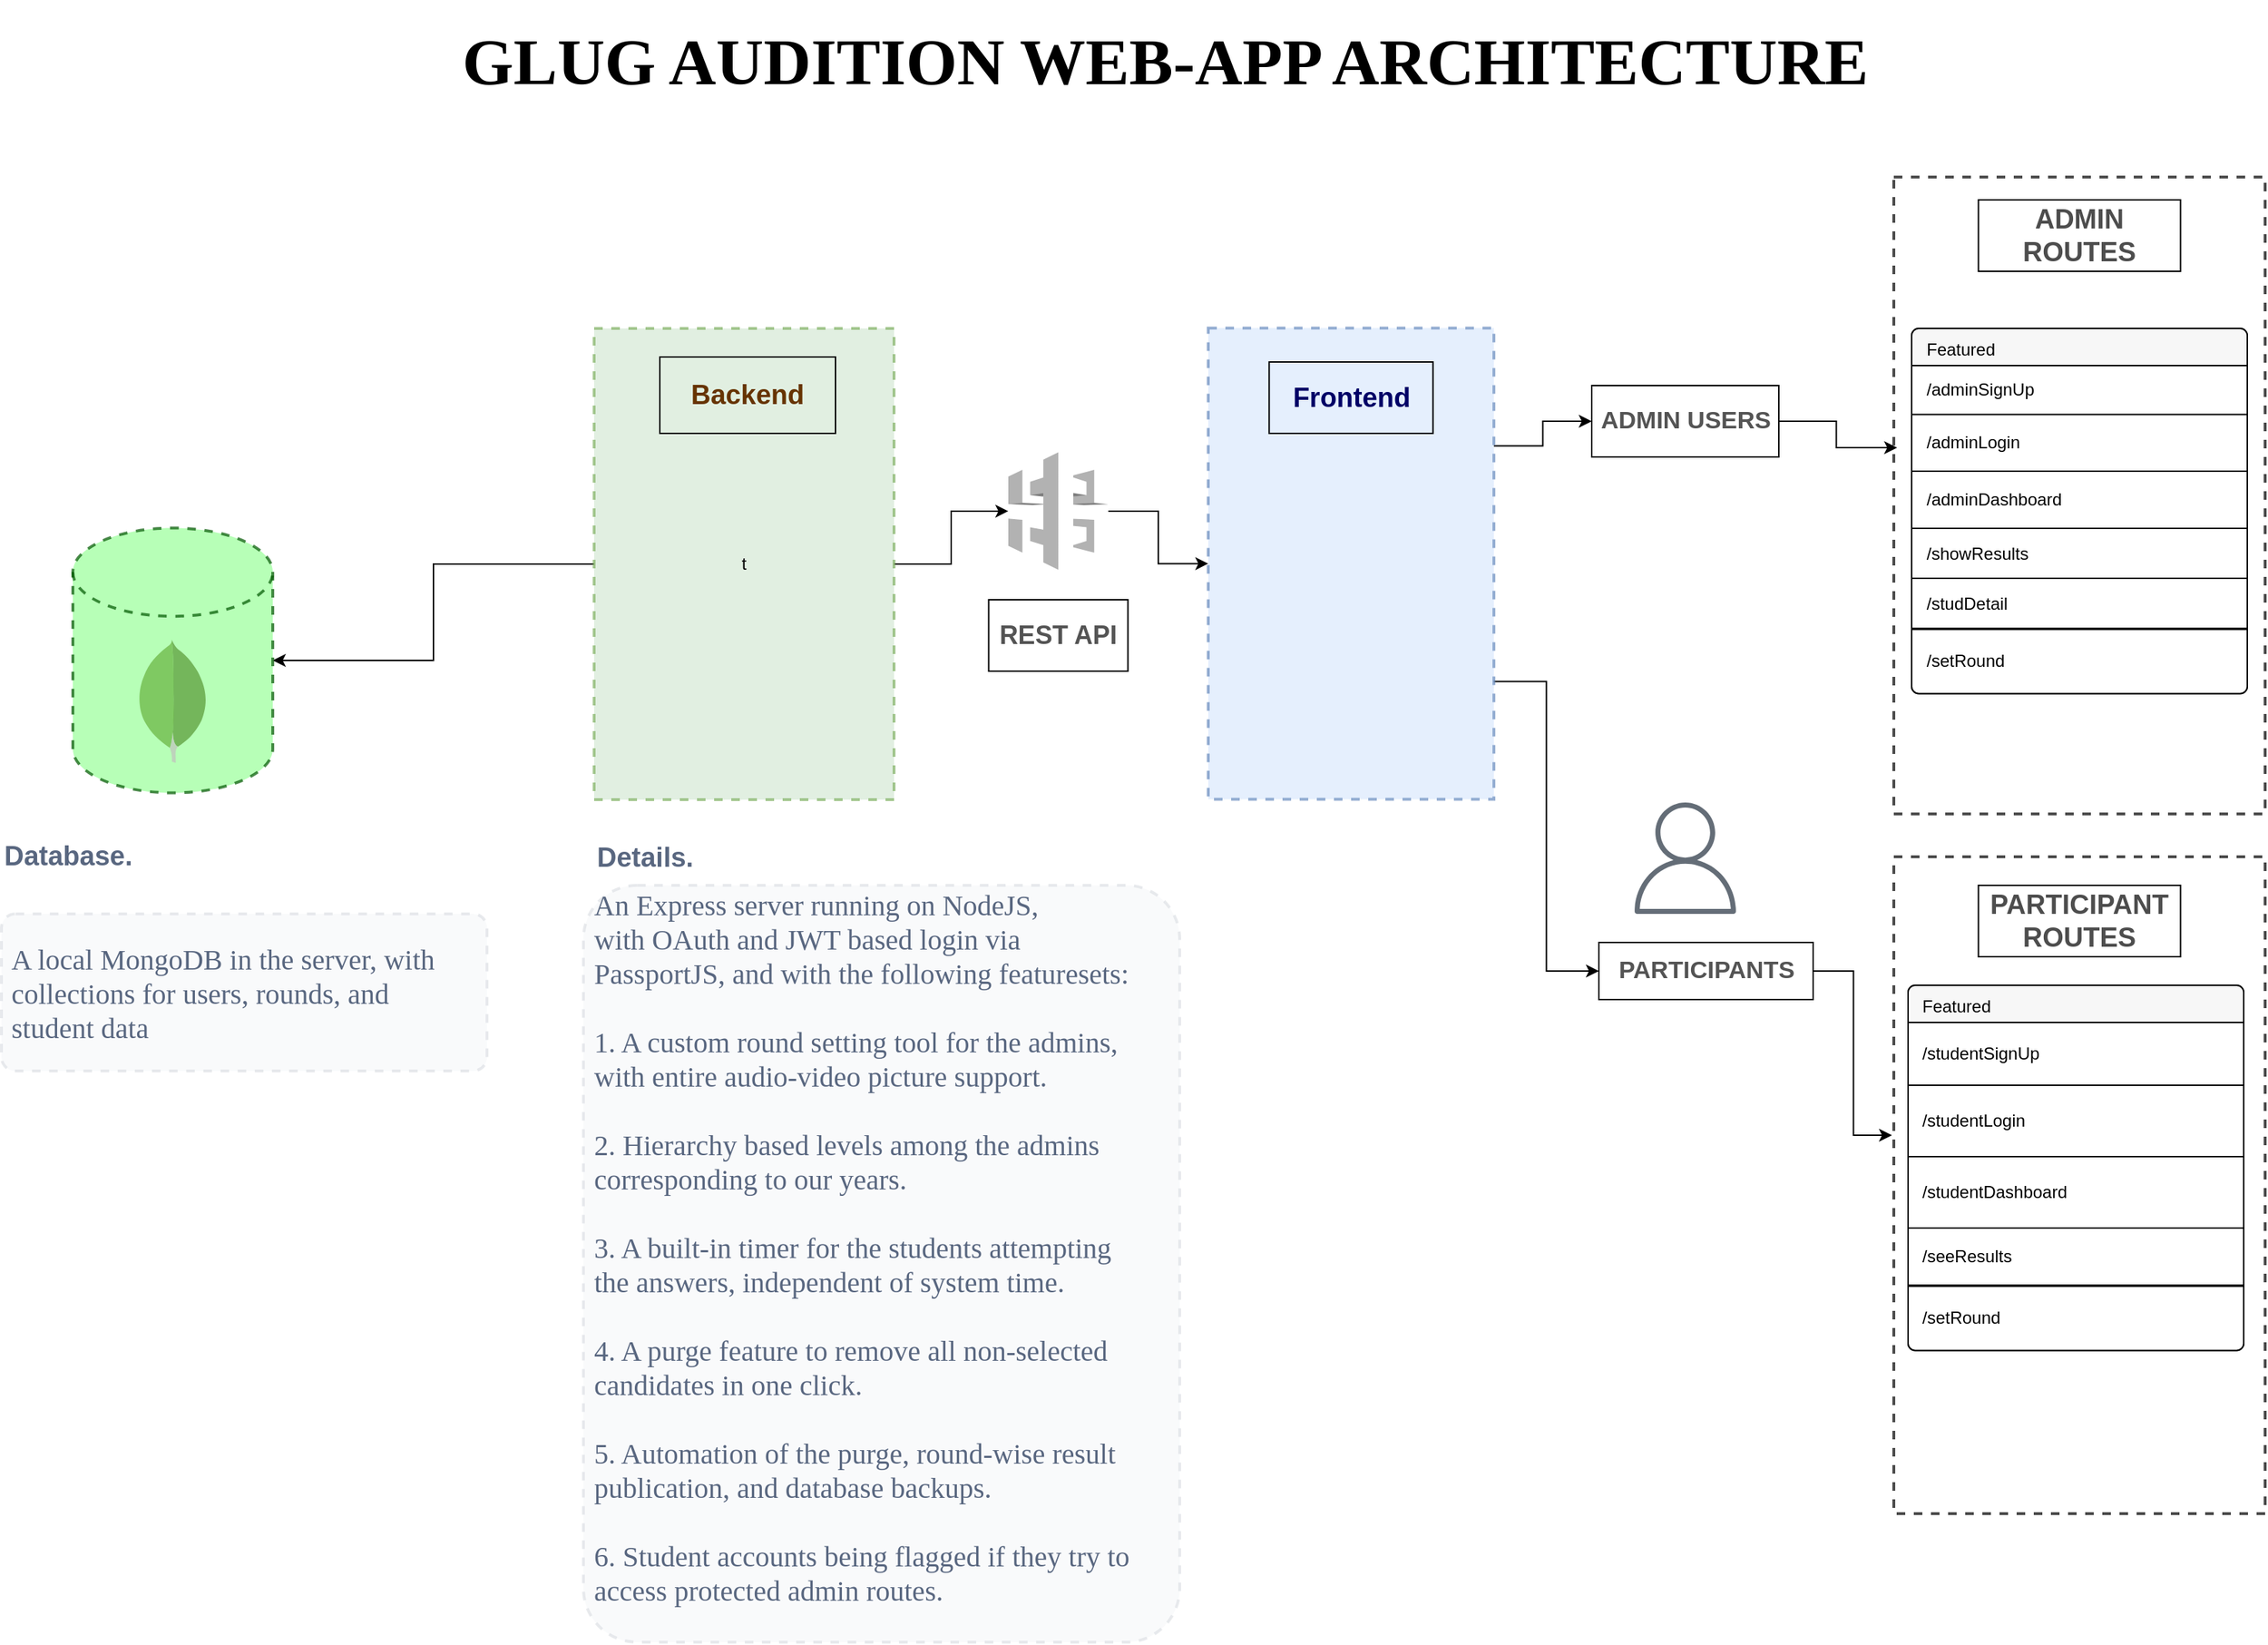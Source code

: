 <mxfile version="13.8.8" type="github">
  <diagram id="C5RBs43oDa-KdzZeNtuy" name="Page-1">
    <mxGraphModel dx="2249" dy="774" grid="1" gridSize="10" guides="1" tooltips="1" connect="1" arrows="1" fold="1" page="1" pageScale="1" pageWidth="827" pageHeight="1169" math="0" shadow="0">
      <root>
        <mxCell id="WIyWlLk6GJQsqaUBKTNV-0" />
        <mxCell id="WIyWlLk6GJQsqaUBKTNV-1" parent="WIyWlLk6GJQsqaUBKTNV-0" />
        <mxCell id="imaO36NbXg34osZCTPrZ-8" style="edgeStyle=orthogonalEdgeStyle;rounded=0;orthogonalLoop=1;jettySize=auto;html=1;exitX=1;exitY=0.5;exitDx=0;exitDy=0;" edge="1" parent="WIyWlLk6GJQsqaUBKTNV-1" source="imaO36NbXg34osZCTPrZ-0" target="imaO36NbXg34osZCTPrZ-9">
          <mxGeometry relative="1" as="geometry">
            <mxPoint x="510" y="340" as="targetPoint" />
          </mxGeometry>
        </mxCell>
        <mxCell id="imaO36NbXg34osZCTPrZ-22" style="edgeStyle=orthogonalEdgeStyle;rounded=0;orthogonalLoop=1;jettySize=auto;html=1;entryX=1;entryY=0.5;entryDx=0;entryDy=0;entryPerimeter=0;" edge="1" parent="WIyWlLk6GJQsqaUBKTNV-1" source="imaO36NbXg34osZCTPrZ-0" target="imaO36NbXg34osZCTPrZ-18">
          <mxGeometry relative="1" as="geometry" />
        </mxCell>
        <mxCell id="imaO36NbXg34osZCTPrZ-0" value="t" style="rounded=0;whiteSpace=wrap;html=1;strokeWidth=2;dashed=1;opacity=70;fillColor=#d5e8d4;strokeColor=#82b366;" vertex="1" parent="WIyWlLk6GJQsqaUBKTNV-1">
          <mxGeometry x="-370" y="280" width="210" height="330" as="geometry" />
        </mxCell>
        <mxCell id="imaO36NbXg34osZCTPrZ-1" value="&lt;h3&gt;&lt;font style=&quot;font-size: 19px&quot; color=&quot;#663300&quot;&gt;Backend&lt;/font&gt;&lt;/h3&gt;" style="text;html=1;align=center;verticalAlign=middle;whiteSpace=wrap;rounded=0;strokeColor=#000000;" vertex="1" parent="WIyWlLk6GJQsqaUBKTNV-1">
          <mxGeometry x="-324" y="300" width="123" height="53.5" as="geometry" />
        </mxCell>
        <mxCell id="imaO36NbXg34osZCTPrZ-44" style="edgeStyle=orthogonalEdgeStyle;rounded=0;orthogonalLoop=1;jettySize=auto;html=1;entryX=0;entryY=0.5;entryDx=0;entryDy=0;strokeColor=#000000;" edge="1" parent="WIyWlLk6GJQsqaUBKTNV-1" source="imaO36NbXg34osZCTPrZ-9" target="imaO36NbXg34osZCTPrZ-38">
          <mxGeometry relative="1" as="geometry" />
        </mxCell>
        <mxCell id="imaO36NbXg34osZCTPrZ-9" value="" style="outlineConnect=0;verticalLabelPosition=bottom;verticalAlign=top;align=center;html=1;shape=mxgraph.aws3.api_gateway;gradientColor=none;strokeColor=#000000;strokeWidth=2;opacity=70;fillColor=none;dashed=1;dashPattern=1 1;" vertex="1" parent="WIyWlLk6GJQsqaUBKTNV-1">
          <mxGeometry x="-80" y="366.75" width="70" height="82.25" as="geometry" />
        </mxCell>
        <mxCell id="imaO36NbXg34osZCTPrZ-18" value="" style="strokeWidth=2;html=1;shape=mxgraph.flowchart.database;whiteSpace=wrap;dashed=1;opacity=70;strokeColor=#005700;fontColor=#ffffff;fillColor=#99FF99;" vertex="1" parent="WIyWlLk6GJQsqaUBKTNV-1">
          <mxGeometry x="-735" y="419.75" width="140" height="185.5" as="geometry" />
        </mxCell>
        <mxCell id="imaO36NbXg34osZCTPrZ-19" value="&lt;font style=&quot;font-size: 19px&quot;&gt;Database.&lt;/font&gt;" style="fillColor=none;strokeColor=none;html=1;fontSize=11;fontStyle=0;align=left;fontColor=#596780;fontStyle=1;fontSize=11;dashed=1;opacity=70;" vertex="1" parent="WIyWlLk6GJQsqaUBKTNV-1">
          <mxGeometry x="-785" y="630" width="240" height="40" as="geometry" />
        </mxCell>
        <mxCell id="imaO36NbXg34osZCTPrZ-20" value="&lt;font style=&quot;font-size: 20px&quot; face=&quot;Verdana&quot;&gt;A local MongoDB in the server, with&lt;br&gt;collections for users, rounds, and &lt;br&gt;student data&lt;/font&gt;" style="rounded=1;arcSize=9;fillColor=#F7F8F9;align=left;spacingLeft=5;strokeColor=#DEE1E6;html=1;strokeWidth=2;fontColor=#596780;fontSize=12;dashed=1;opacity=70;" vertex="1" parent="WIyWlLk6GJQsqaUBKTNV-1">
          <mxGeometry x="-785" y="690" width="340" height="110" as="geometry" />
        </mxCell>
        <mxCell id="imaO36NbXg34osZCTPrZ-25" value="&lt;font style=&quot;font-size: 19px&quot;&gt;Details.&lt;/font&gt;" style="fillColor=none;strokeColor=none;html=1;fontSize=11;fontStyle=0;align=left;fontColor=#596780;fontStyle=1;fontSize=11;dashed=1;opacity=70;" vertex="1" parent="WIyWlLk6GJQsqaUBKTNV-1">
          <mxGeometry x="-370" y="627.63" width="230" height="46.75" as="geometry" />
        </mxCell>
        <mxCell id="imaO36NbXg34osZCTPrZ-27" value="&lt;font face=&quot;Verdana&quot;&gt;&lt;span style=&quot;font-size: 20px&quot;&gt;An Express server running on NodeJS,&lt;br&gt;with OAuth and JWT based login via&amp;nbsp;&lt;br&gt;PassportJS, and with the following featuresets:&amp;nbsp;&lt;br&gt;&lt;br&gt;1. A custom round setting tool for the admins,&lt;br&gt;with entire audio-video picture support.&lt;br&gt;&lt;br&gt;2. Hierarchy based levels among the admins&amp;nbsp;&lt;br&gt;corresponding to our years.&lt;br&gt;&lt;br&gt;3. A built-in timer for the students attempting&amp;nbsp;&lt;br&gt;the answers, independent of system time.&lt;br&gt;&lt;br&gt;4. A purge feature to remove all non-selected&lt;br&gt;candidates in one click.&lt;br&gt;&lt;br&gt;5. Automation of the purge, round-wise result&lt;br&gt;publication, and database backups.&lt;br&gt;&lt;br&gt;6. Student accounts being flagged if they try to&lt;br&gt;access protected admin routes.&lt;br&gt;&lt;br&gt;&lt;/span&gt;&lt;/font&gt;" style="rounded=1;arcSize=9;fillColor=#F7F8F9;align=left;spacingLeft=5;strokeColor=#DEE1E6;html=1;strokeWidth=2;fontColor=#596780;fontSize=12;dashed=1;opacity=70;" vertex="1" parent="WIyWlLk6GJQsqaUBKTNV-1">
          <mxGeometry x="-377.5" y="670" width="417.5" height="530" as="geometry" />
        </mxCell>
        <mxCell id="imaO36NbXg34osZCTPrZ-37" value="&lt;h3&gt;&lt;font color=&quot;#545454&quot; style=&quot;font-size: 18px&quot;&gt;REST API&lt;/font&gt;&lt;/h3&gt;" style="text;html=1;align=center;verticalAlign=middle;whiteSpace=wrap;rounded=0;strokeColor=#000000;" vertex="1" parent="WIyWlLk6GJQsqaUBKTNV-1">
          <mxGeometry x="-93.75" y="470" width="97.5" height="50" as="geometry" />
        </mxCell>
        <mxCell id="imaO36NbXg34osZCTPrZ-57" style="edgeStyle=orthogonalEdgeStyle;rounded=0;orthogonalLoop=1;jettySize=auto;html=1;entryX=0;entryY=0.5;entryDx=0;entryDy=0;strokeColor=#000000;exitX=1;exitY=0.25;exitDx=0;exitDy=0;" edge="1" parent="WIyWlLk6GJQsqaUBKTNV-1" source="imaO36NbXg34osZCTPrZ-38" target="imaO36NbXg34osZCTPrZ-54">
          <mxGeometry relative="1" as="geometry" />
        </mxCell>
        <mxCell id="imaO36NbXg34osZCTPrZ-64" style="edgeStyle=orthogonalEdgeStyle;rounded=0;orthogonalLoop=1;jettySize=auto;html=1;exitX=1;exitY=0.75;exitDx=0;exitDy=0;entryX=0;entryY=0.5;entryDx=0;entryDy=0;strokeColor=#000000;" edge="1" parent="WIyWlLk6GJQsqaUBKTNV-1" source="imaO36NbXg34osZCTPrZ-38" target="imaO36NbXg34osZCTPrZ-62">
          <mxGeometry relative="1" as="geometry" />
        </mxCell>
        <mxCell id="imaO36NbXg34osZCTPrZ-38" value="" style="rounded=0;whiteSpace=wrap;html=1;strokeWidth=2;dashed=1;opacity=70;fillColor=#dae8fc;strokeColor=#6c8ebf;" vertex="1" parent="WIyWlLk6GJQsqaUBKTNV-1">
          <mxGeometry x="60" y="279.7" width="200" height="330" as="geometry" />
        </mxCell>
        <mxCell id="imaO36NbXg34osZCTPrZ-40" value="&lt;h3&gt;&lt;font style=&quot;font-size: 19px&quot; color=&quot;#000066&quot;&gt;Frontend&lt;/font&gt;&lt;/h3&gt;" style="text;html=1;align=center;verticalAlign=middle;whiteSpace=wrap;rounded=0;strokeColor=#000000;" vertex="1" parent="WIyWlLk6GJQsqaUBKTNV-1">
          <mxGeometry x="102.65" y="303.5" width="114.69" height="50" as="geometry" />
        </mxCell>
        <mxCell id="imaO36NbXg34osZCTPrZ-41" value="" style="shape=image;html=1;verticalAlign=top;verticalLabelPosition=bottom;labelBackgroundColor=#ffffff;imageAspect=0;aspect=fixed;image=https://cdn4.iconfinder.com/data/icons/logos-3/600/React.js_logo-128.png;dashed=1;dashPattern=1 1;strokeColor=#000000;strokeWidth=2;fillColor=none;gradientColor=#ffffff;opacity=70;" vertex="1" parent="WIyWlLk6GJQsqaUBKTNV-1">
          <mxGeometry x="92.8" y="393.6" width="134.4" height="134.4" as="geometry" />
        </mxCell>
        <mxCell id="imaO36NbXg34osZCTPrZ-47" value="" style="rounded=0;whiteSpace=wrap;html=1;strokeWidth=2;dashed=1;opacity=70;" vertex="1" parent="WIyWlLk6GJQsqaUBKTNV-1">
          <mxGeometry x="540" y="174" width="260" height="446" as="geometry" />
        </mxCell>
        <mxCell id="imaO36NbXg34osZCTPrZ-48" value="" style="rounded=0;whiteSpace=wrap;html=1;strokeWidth=2;dashed=1;opacity=70;" vertex="1" parent="WIyWlLk6GJQsqaUBKTNV-1">
          <mxGeometry x="540" y="650" width="260" height="460" as="geometry" />
        </mxCell>
        <mxCell id="imaO36NbXg34osZCTPrZ-51" style="edgeStyle=orthogonalEdgeStyle;rounded=0;orthogonalLoop=1;jettySize=auto;html=1;entryX=0.009;entryY=0.425;entryDx=0;entryDy=0;entryPerimeter=0;strokeColor=#000000;exitX=1;exitY=0.5;exitDx=0;exitDy=0;" edge="1" parent="WIyWlLk6GJQsqaUBKTNV-1" source="imaO36NbXg34osZCTPrZ-54" target="imaO36NbXg34osZCTPrZ-47">
          <mxGeometry relative="1" as="geometry" />
        </mxCell>
        <mxCell id="imaO36NbXg34osZCTPrZ-49" value="" style="shape=image;html=1;verticalAlign=top;verticalLabelPosition=bottom;labelBackgroundColor=#ffffff;imageAspect=0;aspect=fixed;image=https://cdn2.iconfinder.com/data/icons/essential-web-2/50/user-add-plus-create-admin-128.png;strokeColor=#000000;strokeWidth=2;fillColor=none;gradientColor=#ffffff;opacity=70;" vertex="1" parent="WIyWlLk6GJQsqaUBKTNV-1">
          <mxGeometry x="350" y="212" width="88" height="88" as="geometry" />
        </mxCell>
        <mxCell id="imaO36NbXg34osZCTPrZ-52" value="" style="dashed=0;outlineConnect=0;html=1;align=center;labelPosition=center;verticalLabelPosition=bottom;verticalAlign=top;shape=mxgraph.weblogos.mongodb;dashPattern=1 1;strokeColor=#000000;strokeWidth=2;opacity=70;fillColor=none;" vertex="1" parent="WIyWlLk6GJQsqaUBKTNV-1">
          <mxGeometry x="-690" y="498.0" width="50" height="86.2" as="geometry" />
        </mxCell>
        <mxCell id="imaO36NbXg34osZCTPrZ-54" value="&lt;h3&gt;&lt;font color=&quot;#545454&quot; style=&quot;font-size: 17px&quot;&gt;ADMIN USERS&lt;/font&gt;&lt;/h3&gt;" style="text;html=1;align=center;verticalAlign=middle;whiteSpace=wrap;rounded=0;strokeColor=#000000;" vertex="1" parent="WIyWlLk6GJQsqaUBKTNV-1">
          <mxGeometry x="328.5" y="320" width="131" height="50" as="geometry" />
        </mxCell>
        <mxCell id="imaO36NbXg34osZCTPrZ-65" style="edgeStyle=orthogonalEdgeStyle;rounded=0;orthogonalLoop=1;jettySize=auto;html=1;exitX=1;exitY=0.5;exitDx=0;exitDy=0;entryX=-0.005;entryY=0.424;entryDx=0;entryDy=0;entryPerimeter=0;strokeColor=#000000;" edge="1" parent="WIyWlLk6GJQsqaUBKTNV-1" source="imaO36NbXg34osZCTPrZ-62" target="imaO36NbXg34osZCTPrZ-48">
          <mxGeometry relative="1" as="geometry" />
        </mxCell>
        <mxCell id="imaO36NbXg34osZCTPrZ-62" value="&lt;h3&gt;&lt;font color=&quot;#545454&quot; style=&quot;font-size: 17px&quot;&gt;PARTICIPANTS&lt;/font&gt;&lt;/h3&gt;" style="text;html=1;align=center;verticalAlign=middle;whiteSpace=wrap;rounded=0;strokeColor=#000000;" vertex="1" parent="WIyWlLk6GJQsqaUBKTNV-1">
          <mxGeometry x="333.5" y="710" width="150" height="40" as="geometry" />
        </mxCell>
        <mxCell id="imaO36NbXg34osZCTPrZ-63" value="" style="outlineConnect=0;fontColor=#232F3E;gradientColor=none;fillColor=#232F3E;strokeColor=none;dashed=0;verticalLabelPosition=bottom;verticalAlign=top;align=center;html=1;fontSize=12;fontStyle=0;aspect=fixed;pointerEvents=1;shape=mxgraph.aws4.user;opacity=70;" vertex="1" parent="WIyWlLk6GJQsqaUBKTNV-1">
          <mxGeometry x="355" y="612" width="78" height="78" as="geometry" />
        </mxCell>
        <mxCell id="imaO36NbXg34osZCTPrZ-70" value="&lt;h1&gt;&lt;font style=&quot;font-size: 46px&quot; face=&quot;Lucida Console&quot;&gt;GLUG AUDITION WEB-APP ARCHITECTURE&lt;/font&gt;&lt;/h1&gt;" style="text;html=1;strokeColor=none;fillColor=none;spacing=5;spacingTop=-20;whiteSpace=wrap;overflow=hidden;rounded=0;opacity=70;align=center;" vertex="1" parent="WIyWlLk6GJQsqaUBKTNV-1">
          <mxGeometry x="-570" y="60" width="1200" height="120" as="geometry" />
        </mxCell>
        <mxCell id="imaO36NbXg34osZCTPrZ-71" value="&lt;h3&gt;&lt;span style=&quot;font-size: 19px&quot;&gt;&lt;font color=&quot;#4d4d4d&quot;&gt;ADMIN ROUTES&lt;/font&gt;&lt;/span&gt;&lt;/h3&gt;" style="text;html=1;align=center;verticalAlign=middle;whiteSpace=wrap;rounded=0;strokeColor=#000000;" vertex="1" parent="WIyWlLk6GJQsqaUBKTNV-1">
          <mxGeometry x="599.25" y="190" width="141.5" height="50" as="geometry" />
        </mxCell>
        <mxCell id="imaO36NbXg34osZCTPrZ-72" value="&lt;h3&gt;&lt;font color=&quot;#4d4d4d&quot;&gt;&lt;span style=&quot;font-size: 19px&quot;&gt;PARTICIPANT&lt;br&gt;ROUTES&lt;/span&gt;&lt;/font&gt;&lt;/h3&gt;" style="text;html=1;align=center;verticalAlign=middle;whiteSpace=wrap;rounded=0;strokeColor=#000000;" vertex="1" parent="WIyWlLk6GJQsqaUBKTNV-1">
          <mxGeometry x="599.25" y="670" width="141.5" height="50" as="geometry" />
        </mxCell>
        <mxCell id="imaO36NbXg34osZCTPrZ-74" value="" style="shape=image;html=1;verticalAlign=top;verticalLabelPosition=bottom;labelBackgroundColor=#ffffff;imageAspect=0;aspect=fixed;image=https://cdn2.iconfinder.com/data/icons/nodejs-1/128/nodejs-128.png;strokeColor=#000000;strokeWidth=2;fillColor=#99FF99;gradientColor=none;opacity=70;" vertex="1" parent="WIyWlLk6GJQsqaUBKTNV-1">
          <mxGeometry x="-329" y="393.6" width="128" height="128" as="geometry" />
        </mxCell>
        <mxCell id="imaO36NbXg34osZCTPrZ-76" value="" style="html=1;shadow=0;dashed=0;shape=mxgraph.bootstrap.rrect;rSize=5;html=1;whiteSpace=wrap;fillColor=#FFFFFF;fontColor=#000000;opacity=70;rotation=0;" vertex="1" parent="WIyWlLk6GJQsqaUBKTNV-1">
          <mxGeometry x="552.5" y="280" width="235" height="255.75" as="geometry" />
        </mxCell>
        <mxCell id="imaO36NbXg34osZCTPrZ-77" value="Featured" style="html=1;shadow=0;dashed=0;shape=mxgraph.bootstrap.topButton;strokeColor=inherit;fillColor=#F7F7F7;rSize=5;perimeter=none;whiteSpace=wrap;resizeWidth=1;align=left;spacing=10;rotation=0;" vertex="1" parent="imaO36NbXg34osZCTPrZ-76">
          <mxGeometry width="235.0" height="30" relative="1" as="geometry" />
        </mxCell>
        <mxCell id="imaO36NbXg34osZCTPrZ-79" value="/adminLogin" style="strokeColor=inherit;fillColor=inherit;gradientColor=inherit;fontColor=inherit;html=1;shadow=0;dashed=0;perimeter=none;whiteSpace=wrap;resizeWidth=1;align=left;spacing=10;rotation=0;" vertex="1" parent="imaO36NbXg34osZCTPrZ-76">
          <mxGeometry width="235" height="40" relative="1" as="geometry">
            <mxPoint y="60" as="offset" />
          </mxGeometry>
        </mxCell>
        <mxCell id="imaO36NbXg34osZCTPrZ-80" value="/setRound" style="strokeColor=inherit;fillColor=inherit;gradientColor=inherit;fontColor=inherit;html=1;shadow=0;dashed=0;shape=mxgraph.bootstrap.bottomButton;rSize=5;perimeter=none;whiteSpace=wrap;resizeWidth=1;resizeHeight=0;align=left;spacing=10;rotation=0;" vertex="1" parent="imaO36NbXg34osZCTPrZ-76">
          <mxGeometry y="1" width="235" height="45" relative="1" as="geometry">
            <mxPoint y="-45" as="offset" />
          </mxGeometry>
        </mxCell>
        <mxCell id="imaO36NbXg34osZCTPrZ-81" value="/adminDashboard" style="strokeColor=inherit;fillColor=inherit;gradientColor=inherit;fontColor=inherit;html=1;shadow=0;dashed=0;perimeter=none;whiteSpace=wrap;resizeWidth=1;align=left;spacing=10;rotation=0;" vertex="1" parent="imaO36NbXg34osZCTPrZ-76">
          <mxGeometry y="100" width="235" height="40" as="geometry" />
        </mxCell>
        <mxCell id="imaO36NbXg34osZCTPrZ-89" value="/adminSignUp" style="strokeColor=inherit;fillColor=inherit;gradientColor=inherit;fontColor=inherit;html=1;shadow=0;dashed=0;perimeter=none;whiteSpace=wrap;resizeWidth=1;align=left;spacing=10;rotation=0;" vertex="1" parent="imaO36NbXg34osZCTPrZ-76">
          <mxGeometry y="26" width="235" height="34.25" as="geometry" />
        </mxCell>
        <mxCell id="imaO36NbXg34osZCTPrZ-91" value="/showResults" style="strokeColor=inherit;fillColor=inherit;gradientColor=inherit;fontColor=inherit;html=1;shadow=0;dashed=0;perimeter=none;whiteSpace=wrap;resizeWidth=1;align=left;spacing=10;rotation=0;" vertex="1" parent="imaO36NbXg34osZCTPrZ-76">
          <mxGeometry y="140" width="235" height="35.05" as="geometry" />
        </mxCell>
        <mxCell id="imaO36NbXg34osZCTPrZ-93" value="/studDetail" style="strokeColor=inherit;fillColor=inherit;gradientColor=inherit;fontColor=inherit;html=1;shadow=0;dashed=0;perimeter=none;whiteSpace=wrap;resizeWidth=1;align=left;spacing=10;rotation=0;" vertex="1" parent="imaO36NbXg34osZCTPrZ-76">
          <mxGeometry y="175" width="235" height="35.05" as="geometry" />
        </mxCell>
        <mxCell id="imaO36NbXg34osZCTPrZ-118" value="" style="html=1;shadow=0;dashed=0;shape=mxgraph.bootstrap.rrect;rSize=5;html=1;whiteSpace=wrap;fillColor=#FFFFFF;fontColor=#000000;opacity=70;rotation=0;" vertex="1" parent="WIyWlLk6GJQsqaUBKTNV-1">
          <mxGeometry x="550" y="740" width="235" height="255.75" as="geometry" />
        </mxCell>
        <mxCell id="imaO36NbXg34osZCTPrZ-119" value="Featured" style="html=1;shadow=0;dashed=0;shape=mxgraph.bootstrap.topButton;strokeColor=inherit;fillColor=#F7F7F7;rSize=5;perimeter=none;whiteSpace=wrap;resizeWidth=1;align=left;spacing=10;rotation=0;" vertex="1" parent="imaO36NbXg34osZCTPrZ-118">
          <mxGeometry width="235.0" height="30" relative="1" as="geometry" />
        </mxCell>
        <mxCell id="imaO36NbXg34osZCTPrZ-120" value="/studentLogin" style="strokeColor=inherit;fillColor=inherit;gradientColor=inherit;fontColor=inherit;html=1;shadow=0;dashed=0;perimeter=none;whiteSpace=wrap;resizeWidth=1;align=left;spacing=10;rotation=0;" vertex="1" parent="imaO36NbXg34osZCTPrZ-118">
          <mxGeometry width="235" height="50" relative="1" as="geometry">
            <mxPoint y="70" as="offset" />
          </mxGeometry>
        </mxCell>
        <mxCell id="imaO36NbXg34osZCTPrZ-121" value="/setRound" style="strokeColor=inherit;fillColor=inherit;gradientColor=inherit;fontColor=inherit;html=1;shadow=0;dashed=0;shape=mxgraph.bootstrap.bottomButton;rSize=5;perimeter=none;whiteSpace=wrap;resizeWidth=1;resizeHeight=0;align=left;spacing=10;rotation=0;" vertex="1" parent="imaO36NbXg34osZCTPrZ-118">
          <mxGeometry y="1" width="235" height="45" relative="1" as="geometry">
            <mxPoint y="-45" as="offset" />
          </mxGeometry>
        </mxCell>
        <mxCell id="imaO36NbXg34osZCTPrZ-122" value="/studentDashboard" style="strokeColor=inherit;fillColor=inherit;gradientColor=inherit;fontColor=inherit;html=1;shadow=0;dashed=0;perimeter=none;whiteSpace=wrap;resizeWidth=1;align=left;spacing=10;rotation=0;" vertex="1" parent="imaO36NbXg34osZCTPrZ-118">
          <mxGeometry y="120" width="235" height="50" as="geometry" />
        </mxCell>
        <mxCell id="imaO36NbXg34osZCTPrZ-123" value="/studentSignUp" style="strokeColor=inherit;fillColor=inherit;gradientColor=inherit;fontColor=inherit;html=1;shadow=0;dashed=0;perimeter=none;whiteSpace=wrap;resizeWidth=1;align=left;spacing=10;rotation=0;" vertex="1" parent="imaO36NbXg34osZCTPrZ-118">
          <mxGeometry y="26" width="235" height="44" as="geometry" />
        </mxCell>
        <mxCell id="imaO36NbXg34osZCTPrZ-124" value="/seeResults" style="strokeColor=inherit;fillColor=inherit;gradientColor=inherit;fontColor=inherit;html=1;shadow=0;dashed=0;perimeter=none;whiteSpace=wrap;resizeWidth=1;align=left;spacing=10;rotation=0;" vertex="1" parent="imaO36NbXg34osZCTPrZ-118">
          <mxGeometry y="170" width="235" height="40" as="geometry" />
        </mxCell>
      </root>
    </mxGraphModel>
  </diagram>
</mxfile>
